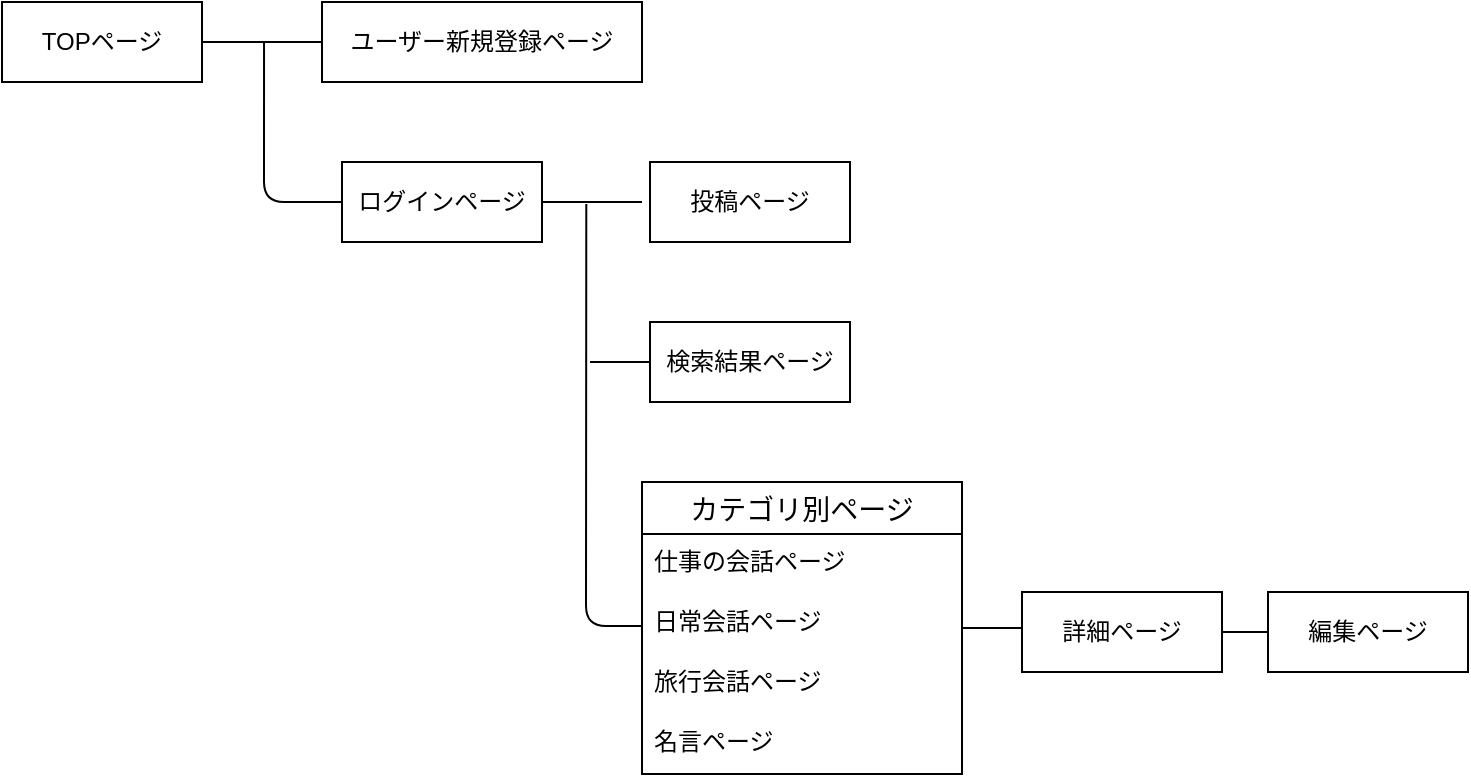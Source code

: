 <mxfile>
    <diagram id="3-pICOKIQmxJ3iC2HGgq" name="ページ1">
        <mxGraphModel dx="1044" dy="588" grid="1" gridSize="10" guides="1" tooltips="1" connect="1" arrows="1" fold="1" page="1" pageScale="1" pageWidth="827" pageHeight="1169" math="0" shadow="0">
            <root>
                <mxCell id="0"/>
                <mxCell id="1" parent="0"/>
                <mxCell id="2" value="TOPページ" style="whiteSpace=wrap;html=1;align=center;" vertex="1" parent="1">
                    <mxGeometry x="40" y="40" width="100" height="40" as="geometry"/>
                </mxCell>
                <mxCell id="3" value="ユーザー新規登録ページ" style="whiteSpace=wrap;html=1;align=center;" vertex="1" parent="1">
                    <mxGeometry x="200" y="40" width="160" height="40" as="geometry"/>
                </mxCell>
                <mxCell id="19" style="edgeStyle=none;html=1;endArrow=none;endFill=0;entryX=0.517;entryY=0.5;entryDx=0;entryDy=0;entryPerimeter=0;" edge="1" parent="1" target="17">
                    <mxGeometry relative="1" as="geometry">
                        <mxPoint x="180" y="60" as="targetPoint"/>
                        <mxPoint x="210" y="140" as="sourcePoint"/>
                        <Array as="points">
                            <mxPoint x="171" y="140"/>
                        </Array>
                    </mxGeometry>
                </mxCell>
                <mxCell id="5" value="ログインページ" style="whiteSpace=wrap;html=1;align=center;" vertex="1" parent="1">
                    <mxGeometry x="210" y="120" width="100" height="40" as="geometry"/>
                </mxCell>
                <mxCell id="6" value="投稿ページ" style="whiteSpace=wrap;html=1;align=center;" vertex="1" parent="1">
                    <mxGeometry x="364" y="120" width="100" height="40" as="geometry"/>
                </mxCell>
                <mxCell id="7" value="検索結果ページ" style="whiteSpace=wrap;html=1;align=center;" vertex="1" parent="1">
                    <mxGeometry x="364" y="200" width="100" height="40" as="geometry"/>
                </mxCell>
                <mxCell id="11" value="詳細ページ" style="whiteSpace=wrap;html=1;align=center;" vertex="1" parent="1">
                    <mxGeometry x="550" y="335" width="100" height="40" as="geometry"/>
                </mxCell>
                <mxCell id="15" value="編集ページ" style="whiteSpace=wrap;html=1;align=center;" vertex="1" parent="1">
                    <mxGeometry x="673" y="335" width="100" height="40" as="geometry"/>
                </mxCell>
                <mxCell id="16" value="" style="line;strokeWidth=1;rotatable=0;dashed=0;labelPosition=right;align=left;verticalAlign=middle;spacingTop=0;spacingLeft=6;points=[];portConstraint=eastwest;" vertex="1" parent="1">
                    <mxGeometry x="334" y="215" width="30" height="10" as="geometry"/>
                </mxCell>
                <mxCell id="17" value="" style="line;strokeWidth=1;rotatable=0;dashed=0;labelPosition=right;align=left;verticalAlign=middle;spacingTop=0;spacingLeft=6;points=[];portConstraint=eastwest;" vertex="1" parent="1">
                    <mxGeometry x="140" y="55" width="60" height="10" as="geometry"/>
                </mxCell>
                <mxCell id="20" value="" style="line;strokeWidth=1;rotatable=0;dashed=0;labelPosition=right;align=left;verticalAlign=middle;spacingTop=0;spacingLeft=6;points=[];portConstraint=eastwest;" vertex="1" parent="1">
                    <mxGeometry x="310" y="135" width="50" height="10" as="geometry"/>
                </mxCell>
                <mxCell id="24" value="" style="line;strokeWidth=1;rotatable=0;dashed=0;labelPosition=right;align=left;verticalAlign=middle;spacingTop=0;spacingLeft=6;points=[];portConstraint=eastwest;" vertex="1" parent="1">
                    <mxGeometry x="520" y="348" width="30" height="10" as="geometry"/>
                </mxCell>
                <mxCell id="25" value="" style="line;strokeWidth=1;rotatable=0;dashed=0;labelPosition=right;align=left;verticalAlign=middle;spacingTop=0;spacingLeft=6;points=[];portConstraint=eastwest;" vertex="1" parent="1">
                    <mxGeometry x="650" y="350" width="23" height="10" as="geometry"/>
                </mxCell>
                <mxCell id="31" value="カテゴリ別ページ" style="swimlane;fontStyle=0;childLayout=stackLayout;horizontal=1;startSize=26;horizontalStack=0;resizeParent=1;resizeParentMax=0;resizeLast=0;collapsible=1;marginBottom=0;align=center;fontSize=14;" vertex="1" parent="1">
                    <mxGeometry x="360" y="280" width="160" height="146" as="geometry"/>
                </mxCell>
                <mxCell id="32" value="仕事の会話ページ" style="text;strokeColor=none;fillColor=none;spacingLeft=4;spacingRight=4;overflow=hidden;rotatable=0;points=[[0,0.5],[1,0.5]];portConstraint=eastwest;fontSize=12;" vertex="1" parent="31">
                    <mxGeometry y="26" width="160" height="30" as="geometry"/>
                </mxCell>
                <mxCell id="33" value="日常会話ページ" style="text;strokeColor=none;fillColor=none;spacingLeft=4;spacingRight=4;overflow=hidden;rotatable=0;points=[[0,0.5],[1,0.5]];portConstraint=eastwest;fontSize=12;" vertex="1" parent="31">
                    <mxGeometry y="56" width="160" height="30" as="geometry"/>
                </mxCell>
                <mxCell id="34" value="旅行会話ページ" style="text;strokeColor=none;fillColor=none;spacingLeft=4;spacingRight=4;overflow=hidden;rotatable=0;points=[[0,0.5],[1,0.5]];portConstraint=eastwest;fontSize=12;" vertex="1" parent="31">
                    <mxGeometry y="86" width="160" height="30" as="geometry"/>
                </mxCell>
                <mxCell id="36" value="名言ページ" style="text;strokeColor=none;fillColor=none;spacingLeft=4;spacingRight=4;overflow=hidden;rotatable=0;points=[[0,0.5],[1,0.5]];portConstraint=eastwest;fontSize=12;" vertex="1" parent="31">
                    <mxGeometry y="116" width="160" height="30" as="geometry"/>
                </mxCell>
                <mxCell id="38" style="edgeStyle=none;html=1;entryX=0.443;entryY=0.6;entryDx=0;entryDy=0;entryPerimeter=0;endArrow=none;endFill=0;" edge="1" parent="1" target="20">
                    <mxGeometry relative="1" as="geometry">
                        <mxPoint x="360" y="352" as="sourcePoint"/>
                        <Array as="points">
                            <mxPoint x="332" y="352"/>
                        </Array>
                    </mxGeometry>
                </mxCell>
            </root>
        </mxGraphModel>
    </diagram>
</mxfile>